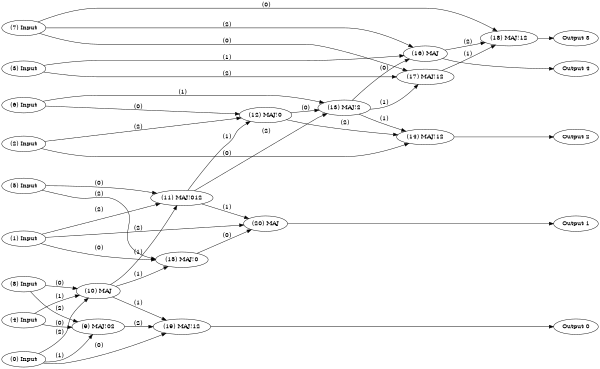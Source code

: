 digraph NeuralNetwork {
rankdir=LR;
size="4,3";
center = true;
node0 [label="(0) Input", color=black, labelfontcolor=black, fontcolor=black];
node1 [label="(1) Input", color=black, labelfontcolor=black, fontcolor=black];
node2 [label="(2) Input", color=black, labelfontcolor=black, fontcolor=black];
node3 [label="(3) Input", color=black, labelfontcolor=black, fontcolor=black];
node4 [label="(4) Input", color=black, labelfontcolor=black, fontcolor=black];
node5 [label="(5) Input", color=black, labelfontcolor=black, fontcolor=black];
node6 [label="(6) Input", color=black, labelfontcolor=black, fontcolor=black];
node7 [label="(7) Input", color=black, labelfontcolor=black, fontcolor=black];
node8 [label="(8) Input", color=black, labelfontcolor=black, fontcolor=black];
node9 [label="(9) MAJ!02", color=black, labelfontcolor=black, fontcolor=black];
node4 -> node9 [label=" (0)", labelfontcolor=black, fontcolor=black, bold=true, color=black];
node0 -> node9 [label=" (1)", labelfontcolor=black, fontcolor=black, bold=true, color=black];
node8 -> node9 [label=" (2)", labelfontcolor=black, fontcolor=black, bold=true, color=black];
node10 [label="(10) MAJ", color=black, labelfontcolor=black, fontcolor=black];
node8 -> node10 [label=" (0)", labelfontcolor=black, fontcolor=black, bold=true, color=black];
node4 -> node10 [label=" (1)", labelfontcolor=black, fontcolor=black, bold=true, color=black];
node0 -> node10 [label=" (2)", labelfontcolor=black, fontcolor=black, bold=true, color=black];
node11 [label="(11) MAJ!012", color=black, labelfontcolor=black, fontcolor=black];
node5 -> node11 [label=" (0)", labelfontcolor=black, fontcolor=black, bold=true, color=black];
node10 -> node11 [label=" (1)", labelfontcolor=black, fontcolor=black, bold=true, color=black];
node1 -> node11 [label=" (2)", labelfontcolor=black, fontcolor=black, bold=true, color=black];
node12 [label="(12) MAJ!0", color=black, labelfontcolor=black, fontcolor=black];
node6 -> node12 [label=" (0)", labelfontcolor=black, fontcolor=black, bold=true, color=black];
node11 -> node12 [label=" (1)", labelfontcolor=black, fontcolor=black, bold=true, color=black];
node2 -> node12 [label=" (2)", labelfontcolor=black, fontcolor=black, bold=true, color=black];
node13 [label="(13) MAJ!2", color=black, labelfontcolor=black, fontcolor=black];
node12 -> node13 [label=" (0)", labelfontcolor=black, fontcolor=black, bold=true, color=black];
node6 -> node13 [label=" (1)", labelfontcolor=black, fontcolor=black, bold=true, color=black];
node11 -> node13 [label=" (2)", labelfontcolor=black, fontcolor=black, bold=true, color=black];
node14 [label="(14) MAJ!12", color=black, labelfontcolor=black, fontcolor=black];
node2 -> node14 [label=" (0)", labelfontcolor=black, fontcolor=black, bold=true, color=black];
node13 -> node14 [label=" (1)", labelfontcolor=black, fontcolor=black, bold=true, color=black];
node12 -> node14 [label=" (2)", labelfontcolor=black, fontcolor=black, bold=true, color=black];
node15 [label="(15) MAJ!0", color=black, labelfontcolor=black, fontcolor=black];
node1 -> node15 [label=" (0)", labelfontcolor=black, fontcolor=black, bold=true, color=black];
node10 -> node15 [label=" (1)", labelfontcolor=black, fontcolor=black, bold=true, color=black];
node5 -> node15 [label=" (2)", labelfontcolor=black, fontcolor=black, bold=true, color=black];
node16 [label="(16) MAJ", color=black, labelfontcolor=black, fontcolor=black];
node13 -> node16 [label=" (0)", labelfontcolor=black, fontcolor=black, bold=true, color=black];
node3 -> node16 [label=" (1)", labelfontcolor=black, fontcolor=black, bold=true, color=black];
node7 -> node16 [label=" (2)", labelfontcolor=black, fontcolor=black, bold=true, color=black];
node17 [label="(17) MAJ!12", color=black, labelfontcolor=black, fontcolor=black];
node7 -> node17 [label=" (0)", labelfontcolor=black, fontcolor=black, bold=true, color=black];
node13 -> node17 [label=" (1)", labelfontcolor=black, fontcolor=black, bold=true, color=black];
node3 -> node17 [label=" (2)", labelfontcolor=black, fontcolor=black, bold=true, color=black];
node18 [label="(18) MAJ!12", color=black, labelfontcolor=black, fontcolor=black];
node7 -> node18 [label=" (0)", labelfontcolor=black, fontcolor=black, bold=true, color=black];
node17 -> node18 [label=" (1)", labelfontcolor=black, fontcolor=black, bold=true, color=black];
node16 -> node18 [label=" (2)", labelfontcolor=black, fontcolor=black, bold=true, color=black];
node19 [label="(19) MAJ!12", color=black, labelfontcolor=black, fontcolor=black];
node0 -> node19 [label=" (0)", labelfontcolor=black, fontcolor=black, bold=true, color=black];
node10 -> node19 [label=" (1)", labelfontcolor=black, fontcolor=black, bold=true, color=black];
node9 -> node19 [label=" (2)", labelfontcolor=black, fontcolor=black, bold=true, color=black];
node20 [label="(20) MAJ", color=black, labelfontcolor=black, fontcolor=black];
node15 -> node20 [label=" (0)", labelfontcolor=black, fontcolor=black, bold=true, color=black];
node11 -> node20 [label=" (1)", labelfontcolor=black, fontcolor=black, bold=true, color=black];
node1 -> node20 [label=" (2)", labelfontcolor=black, fontcolor=black, bold=true, color=black];
node21 [label="Output 0", color=black, labelfontcolor=black, fontcolor=black];
node19 -> node21 [labelfontcolor=black, fontcolor=black, bold=true, color=black];
node22 [label="Output 1", color=black, labelfontcolor=black, fontcolor=black];
node20 -> node22 [labelfontcolor=black, fontcolor=black, bold=true, color=black];
node23 [label="Output 2", color=black, labelfontcolor=black, fontcolor=black];
node14 -> node23 [labelfontcolor=black, fontcolor=black, bold=true, color=black];
node24 [label="Output 3", color=black, labelfontcolor=black, fontcolor=black];
node18 -> node24 [labelfontcolor=black, fontcolor=black, bold=true, color=black];
node25 [label="Output 4", color=black, labelfontcolor=black, fontcolor=black];
node16 -> node25 [labelfontcolor=black, fontcolor=black, bold=true, color=black];
{ rank = source; "node0"; "node1"; "node2"; "node3"; "node4"; "node5"; "node6"; "node7"; "node8"; }
{ rank = max;"node21";"node22";"node23";"node24";"node25"; }
}